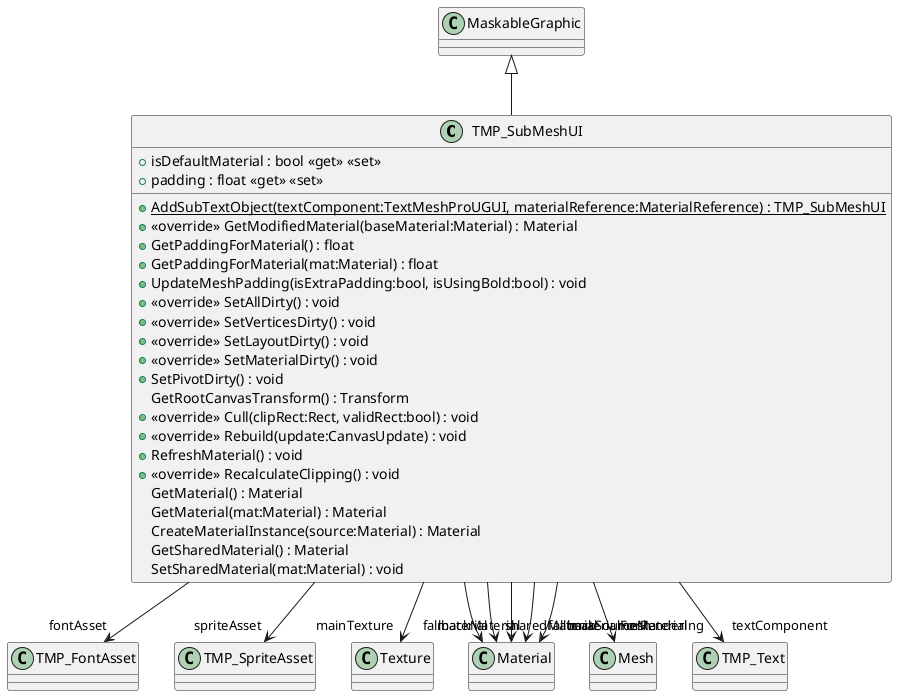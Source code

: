 @startuml
class TMP_SubMeshUI {
    + isDefaultMaterial : bool <<get>> <<set>>
    + padding : float <<get>> <<set>>
    + {static} AddSubTextObject(textComponent:TextMeshProUGUI, materialReference:MaterialReference) : TMP_SubMeshUI
    + <<override>> GetModifiedMaterial(baseMaterial:Material) : Material
    + GetPaddingForMaterial() : float
    + GetPaddingForMaterial(mat:Material) : float
    + UpdateMeshPadding(isExtraPadding:bool, isUsingBold:bool) : void
    + <<override>> SetAllDirty() : void
    + <<override>> SetVerticesDirty() : void
    + <<override>> SetLayoutDirty() : void
    + <<override>> SetMaterialDirty() : void
    + SetPivotDirty() : void
    GetRootCanvasTransform() : Transform
    + <<override>> Cull(clipRect:Rect, validRect:bool) : void
    + <<override>> Rebuild(update:CanvasUpdate) : void
    + RefreshMaterial() : void
    + <<override>> RecalculateClipping() : void
    GetMaterial() : Material
    GetMaterial(mat:Material) : Material
    CreateMaterialInstance(source:Material) : Material
    GetSharedMaterial() : Material
    SetSharedMaterial(mat:Material) : void
}
MaskableGraphic <|-- TMP_SubMeshUI
TMP_SubMeshUI --> "fontAsset" TMP_FontAsset
TMP_SubMeshUI --> "spriteAsset" TMP_SpriteAsset
TMP_SubMeshUI --> "mainTexture" Texture
TMP_SubMeshUI --> "material" Material
TMP_SubMeshUI --> "sharedMaterial" Material
TMP_SubMeshUI --> "fallbackMaterial" Material
TMP_SubMeshUI --> "fallbackSourceMaterial" Material
TMP_SubMeshUI --> "materialForRendering" Material
TMP_SubMeshUI --> "mesh" Mesh
TMP_SubMeshUI --> "textComponent" TMP_Text
@enduml

